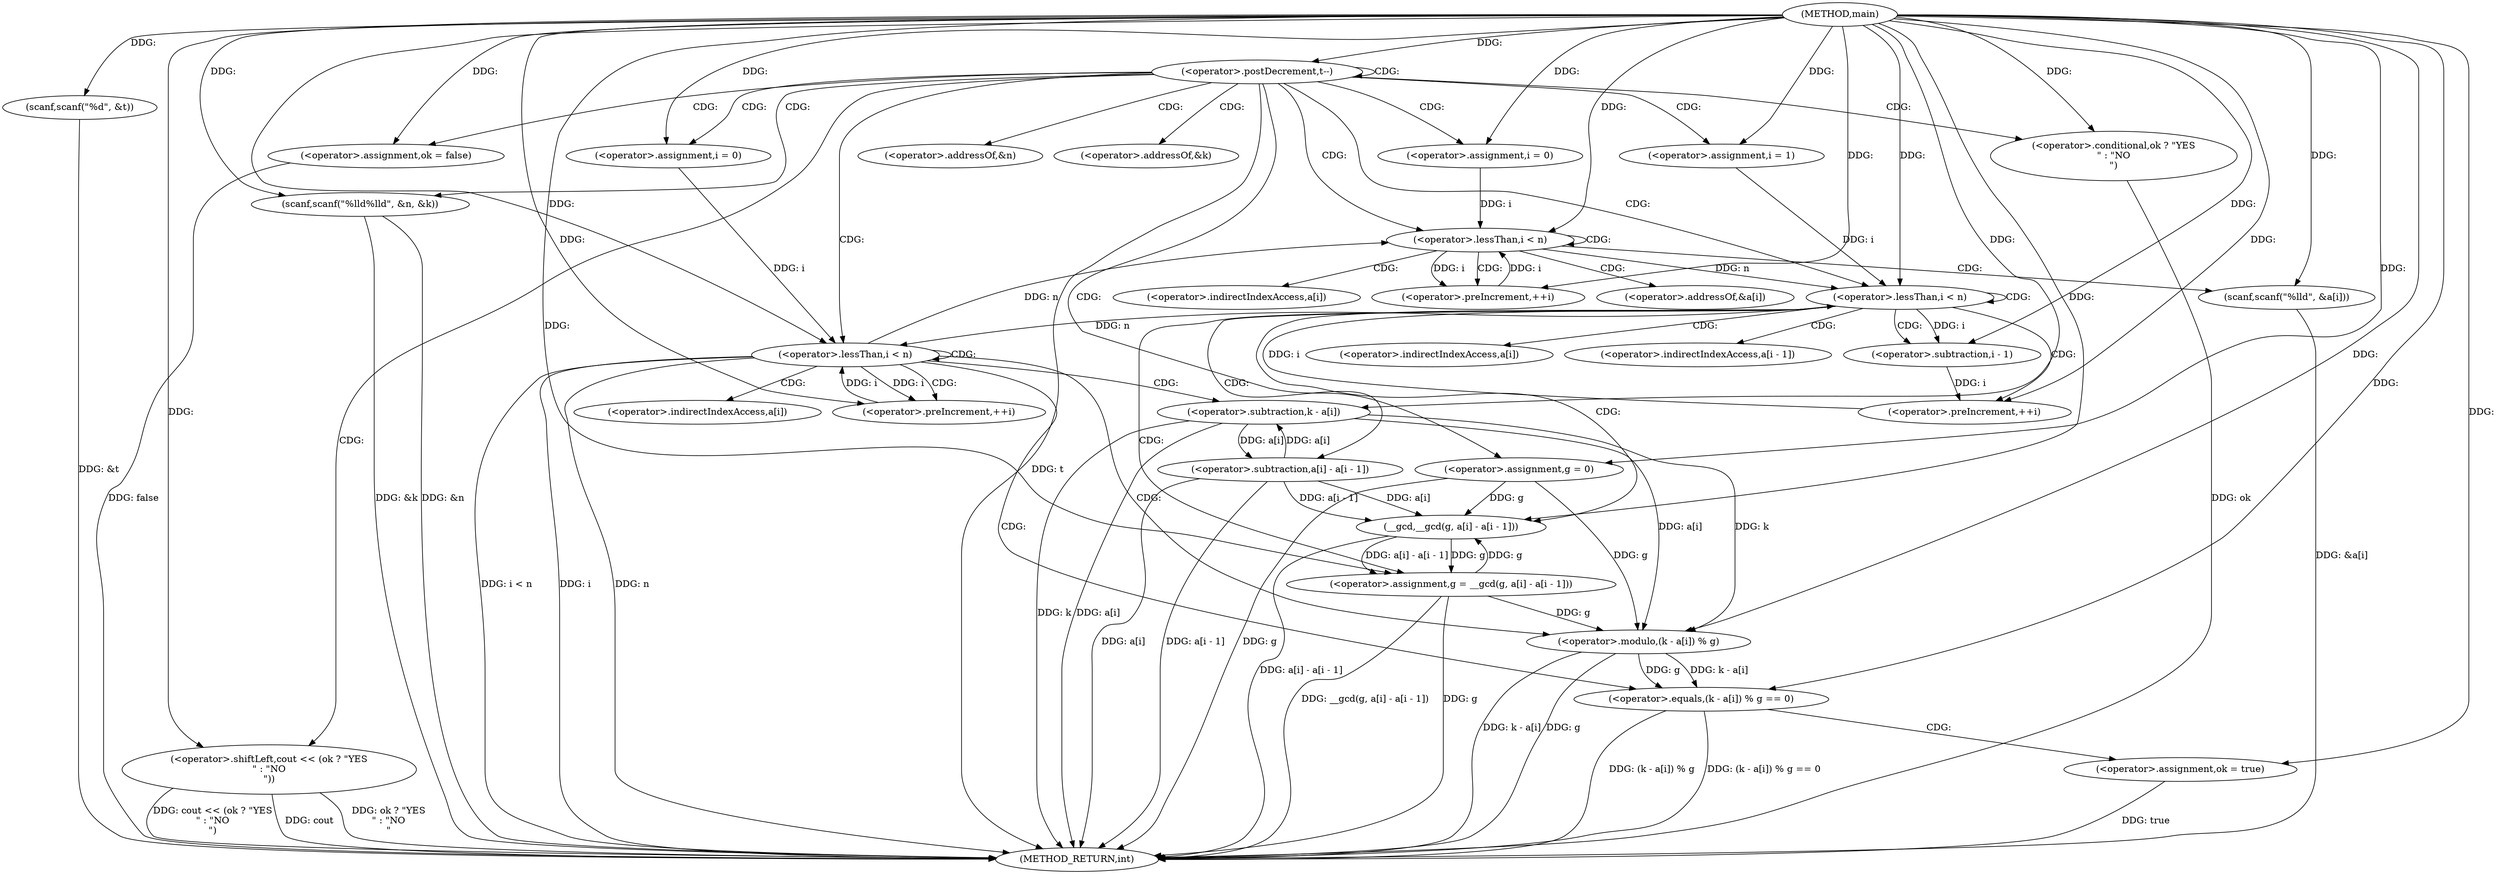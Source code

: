 digraph "main" {  
"1000101" [label = "(METHOD,main)" ]
"1000201" [label = "(METHOD_RETURN,int)" ]
"1000104" [label = "(scanf,scanf(\"%d\", &t))" ]
"1000109" [label = "(<operator>.postDecrement,t--)" ]
"1000114" [label = "(scanf,scanf(\"%lld%lld\", &n, &k))" ]
"1000139" [label = "(<operator>.assignment,g = 0)" ]
"1000167" [label = "(<operator>.assignment,ok = false)" ]
"1000195" [label = "(<operator>.shiftLeft,cout << (ok ? \"YES\n\" : \"NO\n\"))" ]
"1000123" [label = "(<operator>.assignment,i = 0)" ]
"1000126" [label = "(<operator>.lessThan,i < n)" ]
"1000129" [label = "(<operator>.preIncrement,++i)" ]
"1000144" [label = "(<operator>.assignment,i = 1)" ]
"1000147" [label = "(<operator>.lessThan,i < n)" ]
"1000150" [label = "(<operator>.preIncrement,++i)" ]
"1000172" [label = "(<operator>.assignment,i = 0)" ]
"1000175" [label = "(<operator>.lessThan,i < n)" ]
"1000178" [label = "(<operator>.preIncrement,++i)" ]
"1000132" [label = "(scanf,scanf(\"%lld\", &a[i]))" ]
"1000153" [label = "(<operator>.assignment,g = __gcd(g, a[i] - a[i - 1]))" ]
"1000197" [label = "(<operator>.conditional,ok ? \"YES\n\" : \"NO\n\")" ]
"1000182" [label = "(<operator>.equals,(k - a[i]) % g == 0)" ]
"1000155" [label = "(__gcd,__gcd(g, a[i] - a[i - 1]))" ]
"1000192" [label = "(<operator>.assignment,ok = true)" ]
"1000157" [label = "(<operator>.subtraction,a[i] - a[i - 1])" ]
"1000183" [label = "(<operator>.modulo,(k - a[i]) % g)" ]
"1000184" [label = "(<operator>.subtraction,k - a[i])" ]
"1000163" [label = "(<operator>.subtraction,i - 1)" ]
"1000116" [label = "(<operator>.addressOf,&n)" ]
"1000118" [label = "(<operator>.addressOf,&k)" ]
"1000134" [label = "(<operator>.addressOf,&a[i])" ]
"1000135" [label = "(<operator>.indirectIndexAccess,a[i])" ]
"1000158" [label = "(<operator>.indirectIndexAccess,a[i])" ]
"1000161" [label = "(<operator>.indirectIndexAccess,a[i - 1])" ]
"1000186" [label = "(<operator>.indirectIndexAccess,a[i])" ]
  "1000104" -> "1000201"  [ label = "DDG: &t"] 
  "1000109" -> "1000201"  [ label = "DDG: t"] 
  "1000114" -> "1000201"  [ label = "DDG: &n"] 
  "1000114" -> "1000201"  [ label = "DDG: &k"] 
  "1000139" -> "1000201"  [ label = "DDG: g"] 
  "1000175" -> "1000201"  [ label = "DDG: i"] 
  "1000175" -> "1000201"  [ label = "DDG: n"] 
  "1000175" -> "1000201"  [ label = "DDG: i < n"] 
  "1000197" -> "1000201"  [ label = "DDG: ok"] 
  "1000195" -> "1000201"  [ label = "DDG: ok ? \"YES\n\" : \"NO\n\""] 
  "1000195" -> "1000201"  [ label = "DDG: cout << (ok ? \"YES\n\" : \"NO\n\")"] 
  "1000184" -> "1000201"  [ label = "DDG: k"] 
  "1000184" -> "1000201"  [ label = "DDG: a[i]"] 
  "1000183" -> "1000201"  [ label = "DDG: k - a[i]"] 
  "1000183" -> "1000201"  [ label = "DDG: g"] 
  "1000182" -> "1000201"  [ label = "DDG: (k - a[i]) % g"] 
  "1000182" -> "1000201"  [ label = "DDG: (k - a[i]) % g == 0"] 
  "1000153" -> "1000201"  [ label = "DDG: g"] 
  "1000157" -> "1000201"  [ label = "DDG: a[i]"] 
  "1000157" -> "1000201"  [ label = "DDG: a[i - 1]"] 
  "1000155" -> "1000201"  [ label = "DDG: a[i] - a[i - 1]"] 
  "1000153" -> "1000201"  [ label = "DDG: __gcd(g, a[i] - a[i - 1])"] 
  "1000132" -> "1000201"  [ label = "DDG: &a[i]"] 
  "1000167" -> "1000201"  [ label = "DDG: false"] 
  "1000195" -> "1000201"  [ label = "DDG: cout"] 
  "1000192" -> "1000201"  [ label = "DDG: true"] 
  "1000101" -> "1000104"  [ label = "DDG: "] 
  "1000101" -> "1000109"  [ label = "DDG: "] 
  "1000101" -> "1000114"  [ label = "DDG: "] 
  "1000101" -> "1000139"  [ label = "DDG: "] 
  "1000101" -> "1000167"  [ label = "DDG: "] 
  "1000101" -> "1000123"  [ label = "DDG: "] 
  "1000101" -> "1000144"  [ label = "DDG: "] 
  "1000101" -> "1000172"  [ label = "DDG: "] 
  "1000101" -> "1000195"  [ label = "DDG: "] 
  "1000123" -> "1000126"  [ label = "DDG: i"] 
  "1000129" -> "1000126"  [ label = "DDG: i"] 
  "1000101" -> "1000126"  [ label = "DDG: "] 
  "1000175" -> "1000126"  [ label = "DDG: n"] 
  "1000126" -> "1000129"  [ label = "DDG: i"] 
  "1000101" -> "1000129"  [ label = "DDG: "] 
  "1000101" -> "1000132"  [ label = "DDG: "] 
  "1000144" -> "1000147"  [ label = "DDG: i"] 
  "1000150" -> "1000147"  [ label = "DDG: i"] 
  "1000101" -> "1000147"  [ label = "DDG: "] 
  "1000126" -> "1000147"  [ label = "DDG: n"] 
  "1000163" -> "1000150"  [ label = "DDG: i"] 
  "1000101" -> "1000150"  [ label = "DDG: "] 
  "1000155" -> "1000153"  [ label = "DDG: g"] 
  "1000155" -> "1000153"  [ label = "DDG: a[i] - a[i - 1]"] 
  "1000172" -> "1000175"  [ label = "DDG: i"] 
  "1000178" -> "1000175"  [ label = "DDG: i"] 
  "1000101" -> "1000175"  [ label = "DDG: "] 
  "1000147" -> "1000175"  [ label = "DDG: n"] 
  "1000175" -> "1000178"  [ label = "DDG: i"] 
  "1000101" -> "1000178"  [ label = "DDG: "] 
  "1000101" -> "1000197"  [ label = "DDG: "] 
  "1000101" -> "1000153"  [ label = "DDG: "] 
  "1000139" -> "1000155"  [ label = "DDG: g"] 
  "1000153" -> "1000155"  [ label = "DDG: g"] 
  "1000101" -> "1000155"  [ label = "DDG: "] 
  "1000157" -> "1000155"  [ label = "DDG: a[i - 1]"] 
  "1000157" -> "1000155"  [ label = "DDG: a[i]"] 
  "1000183" -> "1000182"  [ label = "DDG: k - a[i]"] 
  "1000183" -> "1000182"  [ label = "DDG: g"] 
  "1000101" -> "1000182"  [ label = "DDG: "] 
  "1000101" -> "1000192"  [ label = "DDG: "] 
  "1000184" -> "1000157"  [ label = "DDG: a[i]"] 
  "1000184" -> "1000183"  [ label = "DDG: a[i]"] 
  "1000184" -> "1000183"  [ label = "DDG: k"] 
  "1000139" -> "1000183"  [ label = "DDG: g"] 
  "1000153" -> "1000183"  [ label = "DDG: g"] 
  "1000101" -> "1000183"  [ label = "DDG: "] 
  "1000101" -> "1000184"  [ label = "DDG: "] 
  "1000157" -> "1000184"  [ label = "DDG: a[i]"] 
  "1000147" -> "1000163"  [ label = "DDG: i"] 
  "1000101" -> "1000163"  [ label = "DDG: "] 
  "1000109" -> "1000109"  [ label = "CDG: "] 
  "1000109" -> "1000195"  [ label = "CDG: "] 
  "1000109" -> "1000197"  [ label = "CDG: "] 
  "1000109" -> "1000139"  [ label = "CDG: "] 
  "1000109" -> "1000114"  [ label = "CDG: "] 
  "1000109" -> "1000118"  [ label = "CDG: "] 
  "1000109" -> "1000144"  [ label = "CDG: "] 
  "1000109" -> "1000172"  [ label = "CDG: "] 
  "1000109" -> "1000116"  [ label = "CDG: "] 
  "1000109" -> "1000167"  [ label = "CDG: "] 
  "1000109" -> "1000175"  [ label = "CDG: "] 
  "1000109" -> "1000126"  [ label = "CDG: "] 
  "1000109" -> "1000123"  [ label = "CDG: "] 
  "1000109" -> "1000147"  [ label = "CDG: "] 
  "1000126" -> "1000135"  [ label = "CDG: "] 
  "1000126" -> "1000126"  [ label = "CDG: "] 
  "1000126" -> "1000132"  [ label = "CDG: "] 
  "1000126" -> "1000129"  [ label = "CDG: "] 
  "1000126" -> "1000134"  [ label = "CDG: "] 
  "1000147" -> "1000153"  [ label = "CDG: "] 
  "1000147" -> "1000161"  [ label = "CDG: "] 
  "1000147" -> "1000150"  [ label = "CDG: "] 
  "1000147" -> "1000157"  [ label = "CDG: "] 
  "1000147" -> "1000163"  [ label = "CDG: "] 
  "1000147" -> "1000158"  [ label = "CDG: "] 
  "1000147" -> "1000155"  [ label = "CDG: "] 
  "1000147" -> "1000147"  [ label = "CDG: "] 
  "1000175" -> "1000182"  [ label = "CDG: "] 
  "1000175" -> "1000186"  [ label = "CDG: "] 
  "1000175" -> "1000183"  [ label = "CDG: "] 
  "1000175" -> "1000178"  [ label = "CDG: "] 
  "1000175" -> "1000175"  [ label = "CDG: "] 
  "1000175" -> "1000184"  [ label = "CDG: "] 
  "1000182" -> "1000192"  [ label = "CDG: "] 
}
